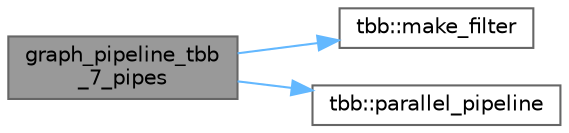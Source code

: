 digraph "graph_pipeline_tbb_7_pipes"
{
 // LATEX_PDF_SIZE
  bgcolor="transparent";
  edge [fontname=Helvetica,fontsize=10,labelfontname=Helvetica,labelfontsize=10];
  node [fontname=Helvetica,fontsize=10,shape=box,height=0.2,width=0.4];
  rankdir="LR";
  Node1 [id="Node000001",label="graph_pipeline_tbb\l_7_pipes",height=0.2,width=0.4,color="gray40", fillcolor="grey60", style="filled", fontcolor="black",tooltip=" "];
  Node1 -> Node2 [id="edge1_Node000001_Node000002",color="steelblue1",style="solid",tooltip=" "];
  Node2 [id="Node000002",label="tbb::make_filter",height=0.2,width=0.4,color="grey40", fillcolor="white", style="filled",URL="$namespacetbb.html#a507cc834d37fad5c1ffed4612abf8367",tooltip="Create a filter to participate in parallel_pipeline"];
  Node1 -> Node3 [id="edge2_Node000001_Node000003",color="steelblue1",style="solid",tooltip=" "];
  Node3 [id="Node000003",label="tbb::parallel_pipeline",height=0.2,width=0.4,color="grey40", fillcolor="white", style="filled",URL="$namespacetbb.html#a7edc8b0a8be9406b4d610b4b4fdd5bac",tooltip=" "];
}
